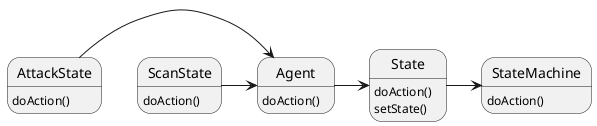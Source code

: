 @startuml
AttackState -> Agent
ScanState-> Agent
State -> StateMachine
Agent -> State

State: doAction()\nsetState()
AttackState : doAction()
ScanState : doAction()
StateMachine : doAction()
Agent : doAction()
@enduml

@startuml
SpecialAgent-> StateMachine: doAction()
StateMachine--> State : doAction()
State --> ScanState : doAction()
ScanState --> State : setState(Patrol)
State --> StateMachine: doAction()
StateMachine--> SpecialAgent: doAction(Patrol)

SpecialAgent-> StateMachine: doAction()
StateMachine--> State : doAction()
State --> AttackState :doAction()
AttackState --> State : setState(Attack)
State --> StateMachine: doAction()
StateMachine--> SpecialAgent: doAction (Attack)

@enduml


@startuml
participant main.py
participant SpecialAgent
participant Agent
participant StateMachine
participant State
participant ScanState
participant AttackState

main.py -> SpecialAgent : Instanciation spécial d'un agent
SpecialAgent -> Agent: Instanciation Agent
SpecialAgent -> StateMachine: Instancier StateMachine
StateMachine -> SpecialAgent: affectation de l'instance dans attribute fsm de l'agent
SpecialAgent -> StateMachine: Set fsm à état initial self.__fsm.setState(ScanState(...))
StateMachine -> ScanState: instancier ScanState
ScanState -> State: Instancier State via super()\n dans constructeur de ScanState
SpecialAgent -> main.py: affectation de l'instance dans agent
ScanState -> StateMachine: Affectation actualState de stateMachine

main.py -> Agent: Appel Agent.update()
Agent -> SpecialAgent: Appel self.onUpdate()
SpecialAgent -> StateMachine: self.__fsm.doAction()
StateMachine -> State: self.__actualState.doAction()
State -> ScanState: doAction()
ScanState -> ScanState: Regarde si ennemi\nsi non déplacer en ronde\nsi oui changer état
ScanState -> StateMachine: setState(AttackState(...)) sur StateMachine

main.py -> Agent: Appel Agent.update()
Agent -> SpecialAgent: Appel self.onUpdate()
SpecialAgent -> StateMachine: self.__fsm.doAction()
StateMachine -> State: self.__actualState.doAction()
State -> ScanState: doAction()
AttackState -> AttackState : Regarde si ennemi\nsi non déplacer en ronde\nsi oui changer état
AttackState -> StateMachine: setState(ScanState(...)) sur StateMachine


@enduml